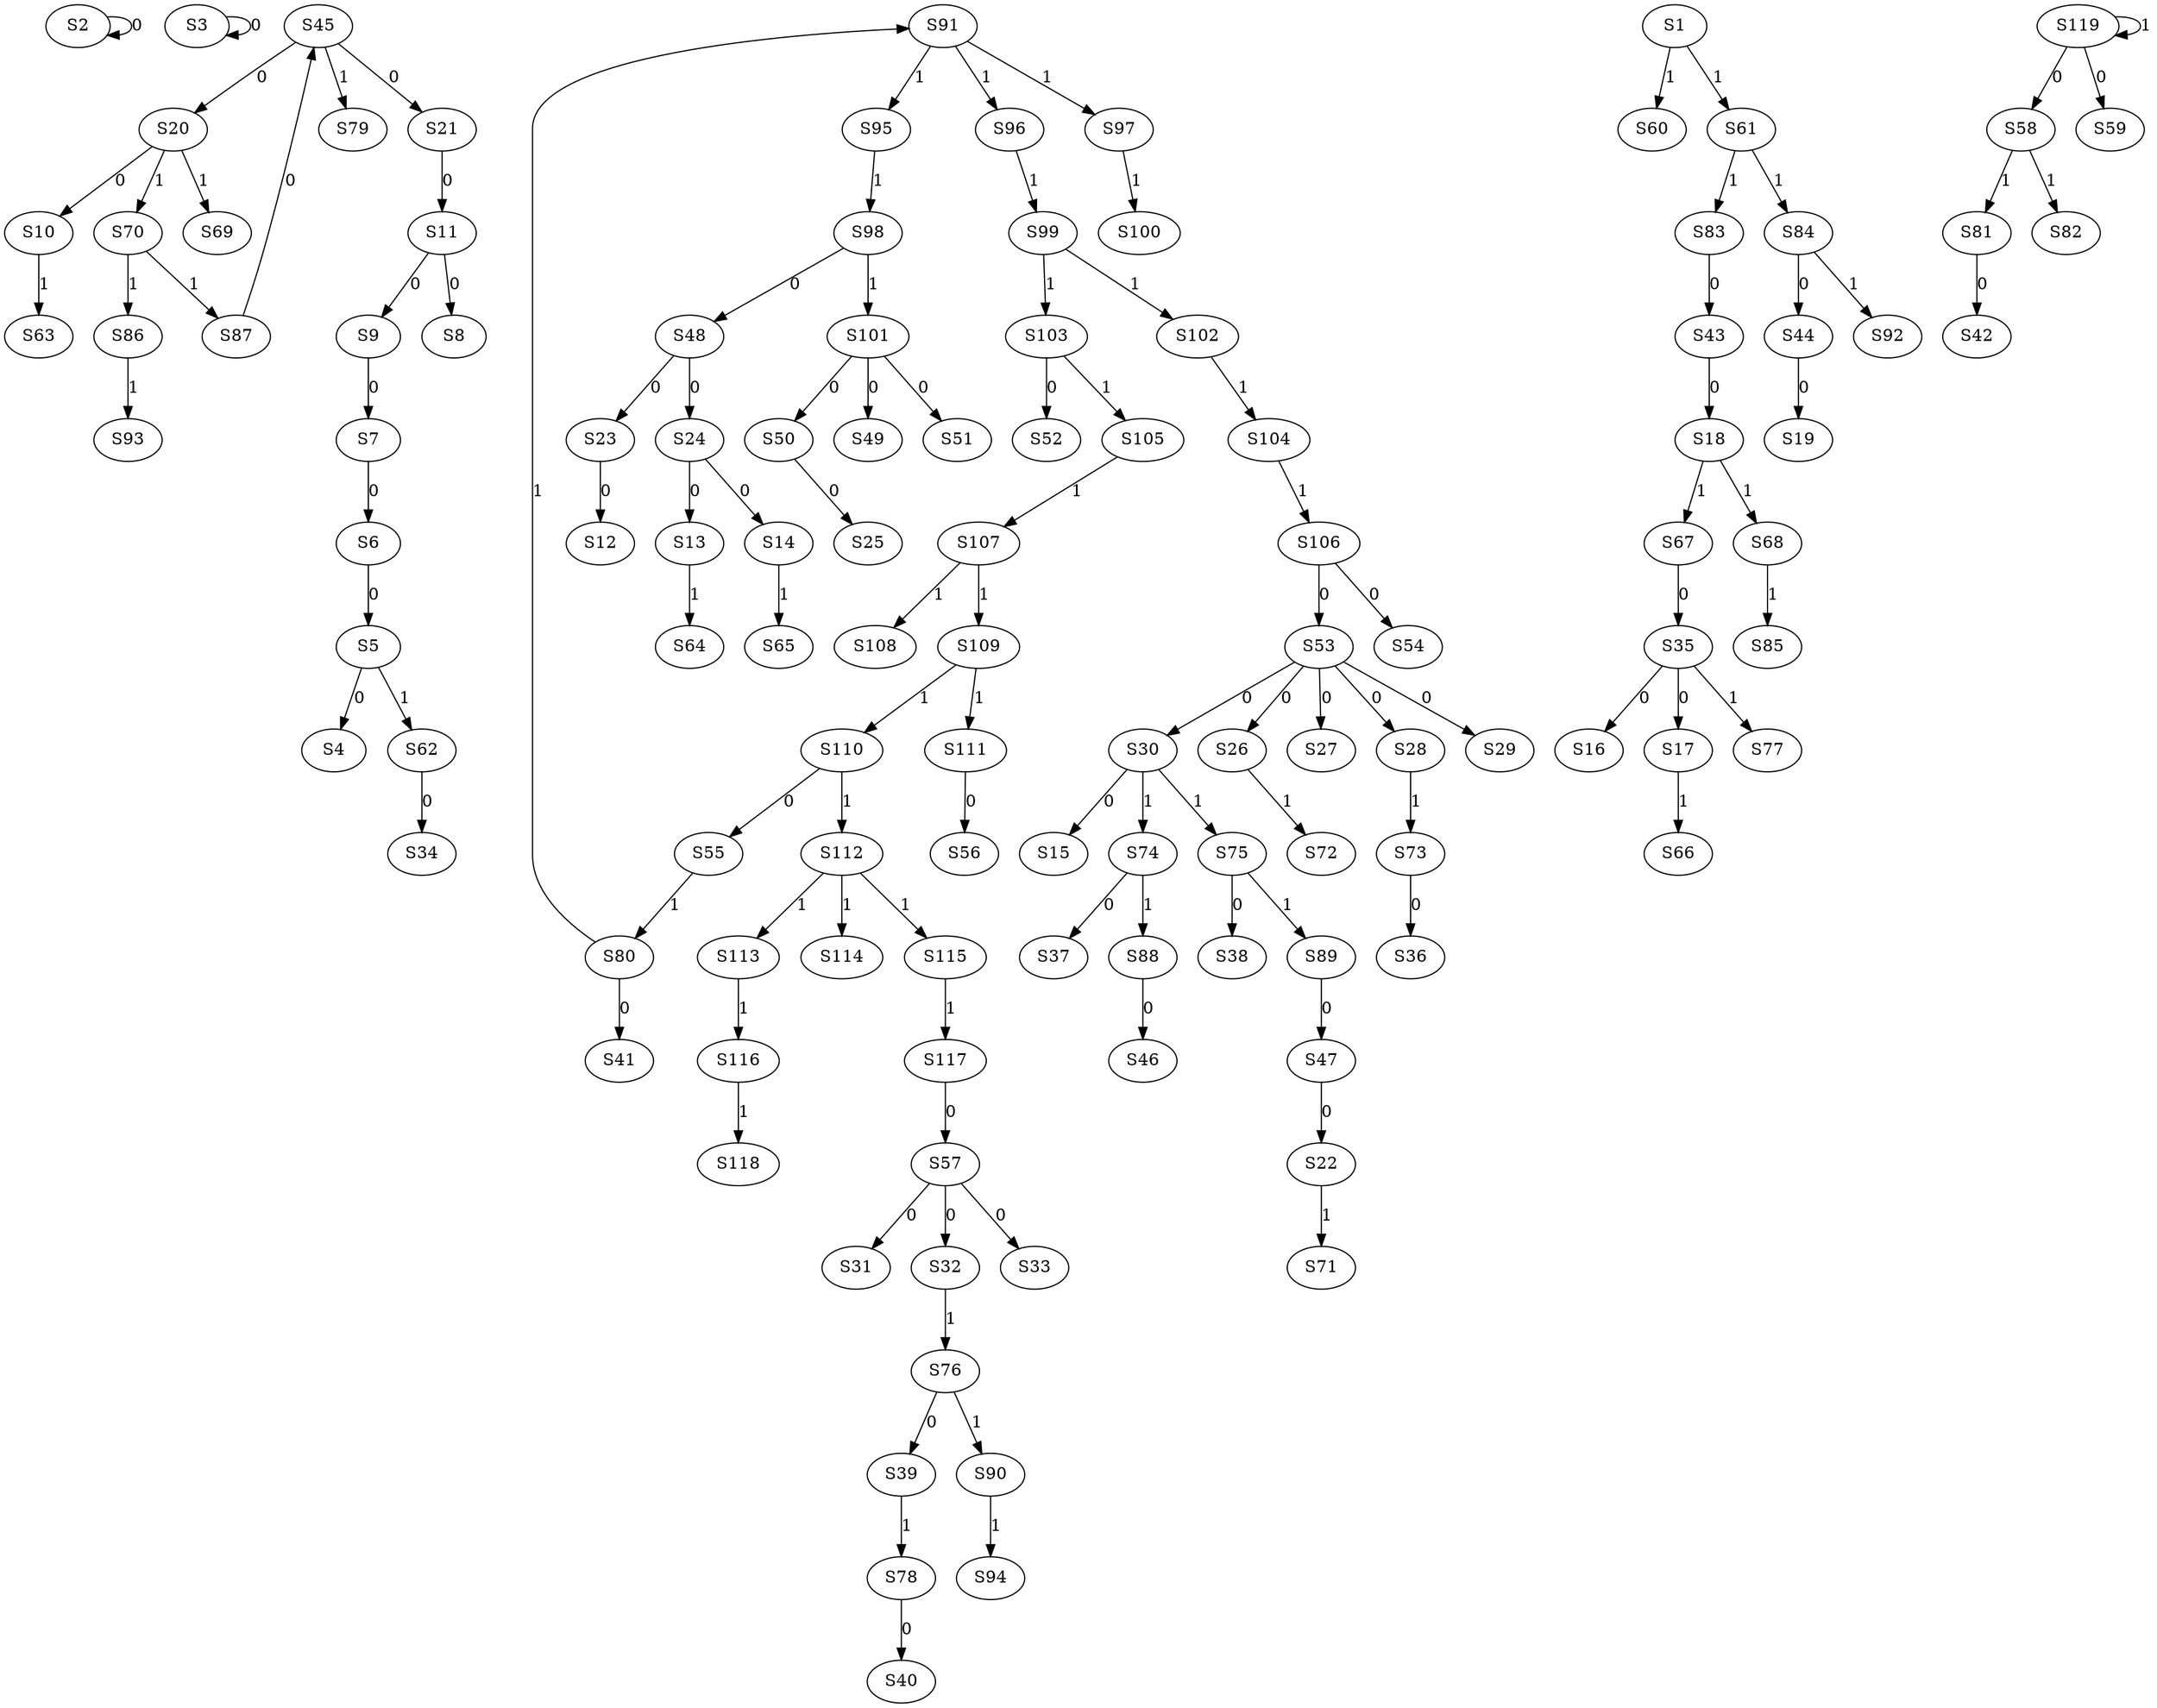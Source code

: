 strict digraph {
	S2 -> S2 [ label = 0 ];
	S3 -> S3 [ label = 0 ];
	S5 -> S4 [ label = 0 ];
	S6 -> S5 [ label = 0 ];
	S7 -> S6 [ label = 0 ];
	S9 -> S7 [ label = 0 ];
	S11 -> S8 [ label = 0 ];
	S11 -> S9 [ label = 0 ];
	S20 -> S10 [ label = 0 ];
	S21 -> S11 [ label = 0 ];
	S23 -> S12 [ label = 0 ];
	S24 -> S13 [ label = 0 ];
	S24 -> S14 [ label = 0 ];
	S30 -> S15 [ label = 0 ];
	S35 -> S16 [ label = 0 ];
	S35 -> S17 [ label = 0 ];
	S43 -> S18 [ label = 0 ];
	S44 -> S19 [ label = 0 ];
	S45 -> S20 [ label = 0 ];
	S45 -> S21 [ label = 0 ];
	S47 -> S22 [ label = 0 ];
	S48 -> S23 [ label = 0 ];
	S48 -> S24 [ label = 0 ];
	S50 -> S25 [ label = 0 ];
	S53 -> S26 [ label = 0 ];
	S53 -> S27 [ label = 0 ];
	S53 -> S28 [ label = 0 ];
	S53 -> S29 [ label = 0 ];
	S53 -> S30 [ label = 0 ];
	S57 -> S31 [ label = 0 ];
	S57 -> S32 [ label = 0 ];
	S57 -> S33 [ label = 0 ];
	S62 -> S34 [ label = 0 ];
	S67 -> S35 [ label = 0 ];
	S73 -> S36 [ label = 0 ];
	S74 -> S37 [ label = 0 ];
	S75 -> S38 [ label = 0 ];
	S76 -> S39 [ label = 0 ];
	S78 -> S40 [ label = 0 ];
	S80 -> S41 [ label = 0 ];
	S81 -> S42 [ label = 0 ];
	S83 -> S43 [ label = 0 ];
	S84 -> S44 [ label = 0 ];
	S87 -> S45 [ label = 0 ];
	S88 -> S46 [ label = 0 ];
	S89 -> S47 [ label = 0 ];
	S98 -> S48 [ label = 0 ];
	S101 -> S49 [ label = 0 ];
	S101 -> S50 [ label = 0 ];
	S101 -> S51 [ label = 0 ];
	S103 -> S52 [ label = 0 ];
	S106 -> S53 [ label = 0 ];
	S106 -> S54 [ label = 0 ];
	S110 -> S55 [ label = 0 ];
	S111 -> S56 [ label = 0 ];
	S117 -> S57 [ label = 0 ];
	S119 -> S58 [ label = 0 ];
	S119 -> S59 [ label = 0 ];
	S1 -> S60 [ label = 1 ];
	S1 -> S61 [ label = 1 ];
	S5 -> S62 [ label = 1 ];
	S10 -> S63 [ label = 1 ];
	S13 -> S64 [ label = 1 ];
	S14 -> S65 [ label = 1 ];
	S17 -> S66 [ label = 1 ];
	S18 -> S67 [ label = 1 ];
	S18 -> S68 [ label = 1 ];
	S20 -> S69 [ label = 1 ];
	S20 -> S70 [ label = 1 ];
	S22 -> S71 [ label = 1 ];
	S26 -> S72 [ label = 1 ];
	S28 -> S73 [ label = 1 ];
	S30 -> S74 [ label = 1 ];
	S30 -> S75 [ label = 1 ];
	S32 -> S76 [ label = 1 ];
	S35 -> S77 [ label = 1 ];
	S39 -> S78 [ label = 1 ];
	S45 -> S79 [ label = 1 ];
	S55 -> S80 [ label = 1 ];
	S58 -> S81 [ label = 1 ];
	S58 -> S82 [ label = 1 ];
	S61 -> S83 [ label = 1 ];
	S61 -> S84 [ label = 1 ];
	S68 -> S85 [ label = 1 ];
	S70 -> S86 [ label = 1 ];
	S70 -> S87 [ label = 1 ];
	S74 -> S88 [ label = 1 ];
	S75 -> S89 [ label = 1 ];
	S76 -> S90 [ label = 1 ];
	S80 -> S91 [ label = 1 ];
	S84 -> S92 [ label = 1 ];
	S86 -> S93 [ label = 1 ];
	S90 -> S94 [ label = 1 ];
	S91 -> S95 [ label = 1 ];
	S91 -> S96 [ label = 1 ];
	S91 -> S97 [ label = 1 ];
	S95 -> S98 [ label = 1 ];
	S96 -> S99 [ label = 1 ];
	S97 -> S100 [ label = 1 ];
	S98 -> S101 [ label = 1 ];
	S99 -> S102 [ label = 1 ];
	S99 -> S103 [ label = 1 ];
	S102 -> S104 [ label = 1 ];
	S103 -> S105 [ label = 1 ];
	S104 -> S106 [ label = 1 ];
	S105 -> S107 [ label = 1 ];
	S107 -> S108 [ label = 1 ];
	S107 -> S109 [ label = 1 ];
	S109 -> S110 [ label = 1 ];
	S109 -> S111 [ label = 1 ];
	S110 -> S112 [ label = 1 ];
	S112 -> S113 [ label = 1 ];
	S112 -> S114 [ label = 1 ];
	S112 -> S115 [ label = 1 ];
	S113 -> S116 [ label = 1 ];
	S115 -> S117 [ label = 1 ];
	S116 -> S118 [ label = 1 ];
	S119 -> S119 [ label = 1 ];
}